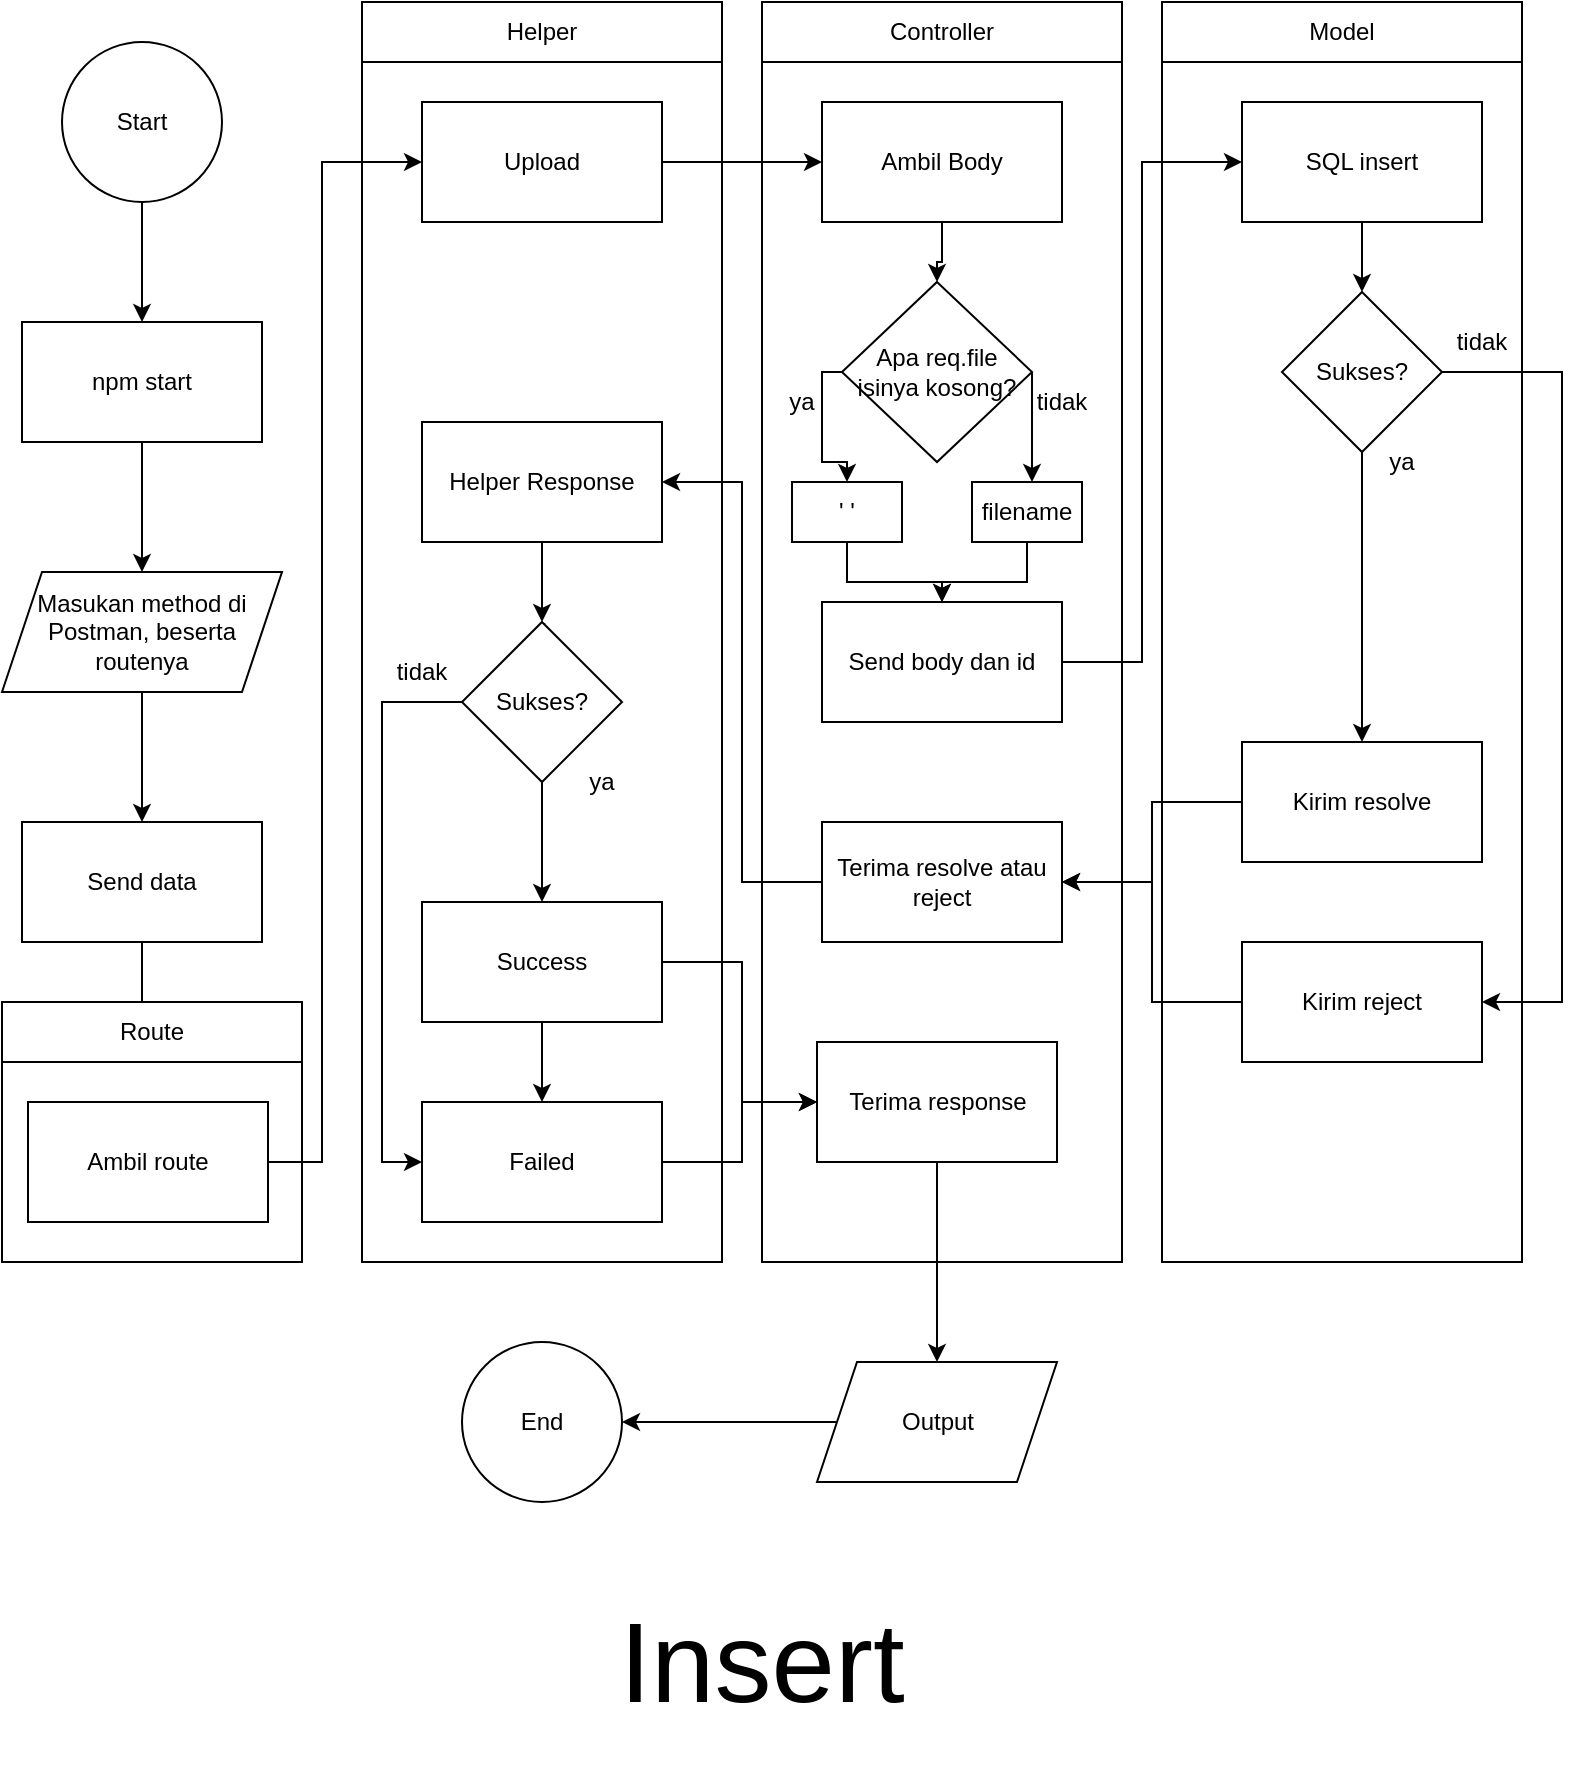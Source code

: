<mxfile version="13.6.6" type="device"><diagram id="Jxs-W-JBr85ipunquLno" name="Page-1"><mxGraphModel dx="1021" dy="612" grid="1" gridSize="10" guides="1" tooltips="1" connect="1" arrows="1" fold="1" page="1" pageScale="1" pageWidth="850" pageHeight="1100" math="0" shadow="0"><root><mxCell id="0"/><mxCell id="1" parent="0"/><mxCell id="md6hf6IiCUDfG6ckh8tm-20" value="" style="rounded=0;whiteSpace=wrap;html=1;" vertex="1" parent="1"><mxGeometry x="610" y="50" width="180" height="630" as="geometry"/></mxCell><mxCell id="md6hf6IiCUDfG6ckh8tm-13" value="" style="rounded=0;whiteSpace=wrap;html=1;" vertex="1" parent="1"><mxGeometry x="410" y="50" width="180" height="630" as="geometry"/></mxCell><mxCell id="md6hf6IiCUDfG6ckh8tm-12" value="/" style="rounded=0;whiteSpace=wrap;html=1;" vertex="1" parent="1"><mxGeometry x="210" y="50" width="180" height="630" as="geometry"/></mxCell><mxCell id="md6hf6IiCUDfG6ckh8tm-1" style="edgeStyle=orthogonalEdgeStyle;rounded=0;orthogonalLoop=1;jettySize=auto;html=1;" edge="1" parent="1" source="2wtBH3slsx-bwiM7d725-1" target="2wtBH3slsx-bwiM7d725-2"><mxGeometry relative="1" as="geometry"/></mxCell><mxCell id="2wtBH3slsx-bwiM7d725-1" value="Start" style="ellipse;whiteSpace=wrap;html=1;aspect=fixed;" parent="1" vertex="1"><mxGeometry x="60" y="70" width="80" height="80" as="geometry"/></mxCell><mxCell id="md6hf6IiCUDfG6ckh8tm-2" style="edgeStyle=orthogonalEdgeStyle;rounded=0;orthogonalLoop=1;jettySize=auto;html=1;" edge="1" parent="1" source="2wtBH3slsx-bwiM7d725-2" target="2wtBH3slsx-bwiM7d725-3"><mxGeometry relative="1" as="geometry"/></mxCell><mxCell id="2wtBH3slsx-bwiM7d725-2" value="npm start" style="rounded=0;whiteSpace=wrap;html=1;" parent="1" vertex="1"><mxGeometry x="40" y="210" width="120" height="60" as="geometry"/></mxCell><mxCell id="md6hf6IiCUDfG6ckh8tm-3" style="edgeStyle=orthogonalEdgeStyle;rounded=0;orthogonalLoop=1;jettySize=auto;html=1;" edge="1" parent="1" source="2wtBH3slsx-bwiM7d725-3" target="2wtBH3slsx-bwiM7d725-5"><mxGeometry relative="1" as="geometry"/></mxCell><mxCell id="2wtBH3slsx-bwiM7d725-3" value="Masukan method di Postman, beserta routenya" style="shape=parallelogram;perimeter=parallelogramPerimeter;whiteSpace=wrap;html=1;fixedSize=1;" parent="1" vertex="1"><mxGeometry x="30" y="335" width="140" height="60" as="geometry"/></mxCell><mxCell id="md6hf6IiCUDfG6ckh8tm-15" style="edgeStyle=orthogonalEdgeStyle;rounded=0;orthogonalLoop=1;jettySize=auto;html=1;entryX=0.5;entryY=0;entryDx=0;entryDy=0;" edge="1" parent="1" source="2wtBH3slsx-bwiM7d725-5" target="md6hf6IiCUDfG6ckh8tm-8"><mxGeometry relative="1" as="geometry"/></mxCell><mxCell id="2wtBH3slsx-bwiM7d725-5" value="Send data" style="rounded=0;whiteSpace=wrap;html=1;" parent="1" vertex="1"><mxGeometry x="40" y="460" width="120" height="60" as="geometry"/></mxCell><mxCell id="md6hf6IiCUDfG6ckh8tm-30" style="edgeStyle=orthogonalEdgeStyle;rounded=0;orthogonalLoop=1;jettySize=auto;html=1;entryX=0.5;entryY=0;entryDx=0;entryDy=0;exitX=0;exitY=0.5;exitDx=0;exitDy=0;" edge="1" parent="1" source="2wtBH3slsx-bwiM7d725-6" target="md6hf6IiCUDfG6ckh8tm-26"><mxGeometry relative="1" as="geometry"><Array as="points"><mxPoint x="440" y="235"/><mxPoint x="440" y="280"/><mxPoint x="453" y="280"/></Array></mxGeometry></mxCell><mxCell id="md6hf6IiCUDfG6ckh8tm-77" style="edgeStyle=orthogonalEdgeStyle;rounded=0;orthogonalLoop=1;jettySize=auto;html=1;exitX=1;exitY=0.5;exitDx=0;exitDy=0;" edge="1" parent="1" source="2wtBH3slsx-bwiM7d725-6" target="md6hf6IiCUDfG6ckh8tm-27"><mxGeometry relative="1" as="geometry"><Array as="points"><mxPoint x="545" y="300"/></Array></mxGeometry></mxCell><mxCell id="2wtBH3slsx-bwiM7d725-6" value="Apa req.file isinya kosong?" style="rhombus;whiteSpace=wrap;html=1;" parent="1" vertex="1"><mxGeometry x="450" y="190" width="95" height="90" as="geometry"/></mxCell><mxCell id="md6hf6IiCUDfG6ckh8tm-25" style="edgeStyle=orthogonalEdgeStyle;rounded=0;orthogonalLoop=1;jettySize=auto;html=1;" edge="1" parent="1" source="2wtBH3slsx-bwiM7d725-7" target="2wtBH3slsx-bwiM7d725-6"><mxGeometry relative="1" as="geometry"/></mxCell><mxCell id="2wtBH3slsx-bwiM7d725-7" value="Ambil Body" style="rounded=0;whiteSpace=wrap;html=1;" parent="1" vertex="1"><mxGeometry x="440" y="100" width="120" height="60" as="geometry"/></mxCell><mxCell id="md6hf6IiCUDfG6ckh8tm-43" style="edgeStyle=orthogonalEdgeStyle;rounded=0;orthogonalLoop=1;jettySize=auto;html=1;" edge="1" parent="1" source="2wtBH3slsx-bwiM7d725-8" target="md6hf6IiCUDfG6ckh8tm-39"><mxGeometry relative="1" as="geometry"/></mxCell><mxCell id="2wtBH3slsx-bwiM7d725-8" value="SQL insert" style="rounded=0;whiteSpace=wrap;html=1;" parent="1" vertex="1"><mxGeometry x="650" y="100" width="120" height="60" as="geometry"/></mxCell><mxCell id="md6hf6IiCUDfG6ckh8tm-14" value="" style="rounded=0;whiteSpace=wrap;html=1;" vertex="1" parent="1"><mxGeometry x="30" y="550" width="150" height="130" as="geometry"/></mxCell><mxCell id="md6hf6IiCUDfG6ckh8tm-18" style="edgeStyle=orthogonalEdgeStyle;rounded=0;orthogonalLoop=1;jettySize=auto;html=1;" edge="1" parent="1" source="md6hf6IiCUDfG6ckh8tm-8" target="md6hf6IiCUDfG6ckh8tm-17"><mxGeometry relative="1" as="geometry"><Array as="points"><mxPoint x="190" y="630"/><mxPoint x="190" y="130"/></Array></mxGeometry></mxCell><mxCell id="md6hf6IiCUDfG6ckh8tm-8" value="Ambil route" style="rounded=0;whiteSpace=wrap;html=1;" vertex="1" parent="1"><mxGeometry x="43" y="600" width="120" height="60" as="geometry"/></mxCell><mxCell id="md6hf6IiCUDfG6ckh8tm-19" style="edgeStyle=orthogonalEdgeStyle;rounded=0;orthogonalLoop=1;jettySize=auto;html=1;" edge="1" parent="1" source="md6hf6IiCUDfG6ckh8tm-17" target="2wtBH3slsx-bwiM7d725-7"><mxGeometry relative="1" as="geometry"/></mxCell><mxCell id="md6hf6IiCUDfG6ckh8tm-17" value="Upload" style="rounded=0;whiteSpace=wrap;html=1;" vertex="1" parent="1"><mxGeometry x="240" y="100" width="120" height="60" as="geometry"/></mxCell><mxCell id="md6hf6IiCUDfG6ckh8tm-21" value="Helper" style="rounded=0;whiteSpace=wrap;html=1;" vertex="1" parent="1"><mxGeometry x="210" y="50" width="180" height="30" as="geometry"/></mxCell><mxCell id="md6hf6IiCUDfG6ckh8tm-22" value="Controller" style="rounded=0;whiteSpace=wrap;html=1;" vertex="1" parent="1"><mxGeometry x="410" y="50" width="180" height="30" as="geometry"/></mxCell><mxCell id="md6hf6IiCUDfG6ckh8tm-23" value="Model" style="rounded=0;whiteSpace=wrap;html=1;" vertex="1" parent="1"><mxGeometry x="610" y="50" width="180" height="30" as="geometry"/></mxCell><mxCell id="md6hf6IiCUDfG6ckh8tm-24" value="Route" style="rounded=0;whiteSpace=wrap;html=1;" vertex="1" parent="1"><mxGeometry x="30" y="550" width="150" height="30" as="geometry"/></mxCell><mxCell id="md6hf6IiCUDfG6ckh8tm-37" style="edgeStyle=orthogonalEdgeStyle;rounded=0;orthogonalLoop=1;jettySize=auto;html=1;" edge="1" parent="1" source="md6hf6IiCUDfG6ckh8tm-26" target="md6hf6IiCUDfG6ckh8tm-34"><mxGeometry relative="1" as="geometry"/></mxCell><mxCell id="md6hf6IiCUDfG6ckh8tm-26" value="' '" style="rounded=0;whiteSpace=wrap;html=1;" vertex="1" parent="1"><mxGeometry x="425" y="290" width="55" height="30" as="geometry"/></mxCell><mxCell id="md6hf6IiCUDfG6ckh8tm-38" style="edgeStyle=orthogonalEdgeStyle;rounded=0;orthogonalLoop=1;jettySize=auto;html=1;" edge="1" parent="1" source="md6hf6IiCUDfG6ckh8tm-27" target="md6hf6IiCUDfG6ckh8tm-34"><mxGeometry relative="1" as="geometry"/></mxCell><mxCell id="md6hf6IiCUDfG6ckh8tm-27" value="filename" style="rounded=0;whiteSpace=wrap;html=1;" vertex="1" parent="1"><mxGeometry x="515" y="290" width="55" height="30" as="geometry"/></mxCell><mxCell id="md6hf6IiCUDfG6ckh8tm-31" value="tidak" style="text;html=1;strokeColor=none;fillColor=none;align=center;verticalAlign=middle;whiteSpace=wrap;rounded=0;" vertex="1" parent="1"><mxGeometry x="540" y="240" width="40" height="20" as="geometry"/></mxCell><mxCell id="md6hf6IiCUDfG6ckh8tm-33" value="ya" style="text;html=1;strokeColor=none;fillColor=none;align=center;verticalAlign=middle;whiteSpace=wrap;rounded=0;" vertex="1" parent="1"><mxGeometry x="410" y="240" width="40" height="20" as="geometry"/></mxCell><mxCell id="md6hf6IiCUDfG6ckh8tm-35" style="edgeStyle=orthogonalEdgeStyle;rounded=0;orthogonalLoop=1;jettySize=auto;html=1;entryX=0;entryY=0.5;entryDx=0;entryDy=0;" edge="1" parent="1" source="md6hf6IiCUDfG6ckh8tm-34" target="2wtBH3slsx-bwiM7d725-8"><mxGeometry relative="1" as="geometry"><Array as="points"><mxPoint x="600" y="380"/><mxPoint x="600" y="130"/></Array></mxGeometry></mxCell><mxCell id="md6hf6IiCUDfG6ckh8tm-34" value="Send body dan id" style="rounded=0;whiteSpace=wrap;html=1;" vertex="1" parent="1"><mxGeometry x="440" y="350" width="120" height="60" as="geometry"/></mxCell><mxCell id="md6hf6IiCUDfG6ckh8tm-44" style="edgeStyle=orthogonalEdgeStyle;rounded=0;orthogonalLoop=1;jettySize=auto;html=1;" edge="1" parent="1" source="md6hf6IiCUDfG6ckh8tm-39" target="md6hf6IiCUDfG6ckh8tm-41"><mxGeometry relative="1" as="geometry"/></mxCell><mxCell id="md6hf6IiCUDfG6ckh8tm-45" style="edgeStyle=orthogonalEdgeStyle;rounded=0;orthogonalLoop=1;jettySize=auto;html=1;" edge="1" parent="1" source="md6hf6IiCUDfG6ckh8tm-39" target="md6hf6IiCUDfG6ckh8tm-42"><mxGeometry relative="1" as="geometry"><Array as="points"><mxPoint x="810" y="235"/><mxPoint x="810" y="550"/></Array></mxGeometry></mxCell><mxCell id="md6hf6IiCUDfG6ckh8tm-39" value="Sukses?" style="rhombus;whiteSpace=wrap;html=1;" vertex="1" parent="1"><mxGeometry x="670" y="195" width="80" height="80" as="geometry"/></mxCell><mxCell id="md6hf6IiCUDfG6ckh8tm-49" style="edgeStyle=orthogonalEdgeStyle;rounded=0;orthogonalLoop=1;jettySize=auto;html=1;" edge="1" parent="1" source="md6hf6IiCUDfG6ckh8tm-41" target="md6hf6IiCUDfG6ckh8tm-48"><mxGeometry relative="1" as="geometry"/></mxCell><mxCell id="md6hf6IiCUDfG6ckh8tm-41" value="Kirim resolve" style="rounded=0;whiteSpace=wrap;html=1;" vertex="1" parent="1"><mxGeometry x="650" y="420" width="120" height="60" as="geometry"/></mxCell><mxCell id="md6hf6IiCUDfG6ckh8tm-50" style="edgeStyle=orthogonalEdgeStyle;rounded=0;orthogonalLoop=1;jettySize=auto;html=1;" edge="1" parent="1" source="md6hf6IiCUDfG6ckh8tm-42" target="md6hf6IiCUDfG6ckh8tm-48"><mxGeometry relative="1" as="geometry"/></mxCell><mxCell id="md6hf6IiCUDfG6ckh8tm-42" value="Kirim reject" style="rounded=0;whiteSpace=wrap;html=1;" vertex="1" parent="1"><mxGeometry x="650" y="520" width="120" height="60" as="geometry"/></mxCell><mxCell id="md6hf6IiCUDfG6ckh8tm-46" value="tidak" style="text;html=1;strokeColor=none;fillColor=none;align=center;verticalAlign=middle;whiteSpace=wrap;rounded=0;" vertex="1" parent="1"><mxGeometry x="750" y="210" width="40" height="20" as="geometry"/></mxCell><mxCell id="md6hf6IiCUDfG6ckh8tm-47" value="ya" style="text;html=1;strokeColor=none;fillColor=none;align=center;verticalAlign=middle;whiteSpace=wrap;rounded=0;" vertex="1" parent="1"><mxGeometry x="710" y="270" width="40" height="20" as="geometry"/></mxCell><mxCell id="md6hf6IiCUDfG6ckh8tm-52" style="edgeStyle=orthogonalEdgeStyle;rounded=0;orthogonalLoop=1;jettySize=auto;html=1;" edge="1" parent="1" source="md6hf6IiCUDfG6ckh8tm-48" target="md6hf6IiCUDfG6ckh8tm-51"><mxGeometry relative="1" as="geometry"><Array as="points"><mxPoint x="400" y="490"/><mxPoint x="400" y="290"/></Array></mxGeometry></mxCell><mxCell id="md6hf6IiCUDfG6ckh8tm-48" value="Terima resolve atau reject" style="rounded=0;whiteSpace=wrap;html=1;" vertex="1" parent="1"><mxGeometry x="440" y="460" width="120" height="60" as="geometry"/></mxCell><mxCell id="md6hf6IiCUDfG6ckh8tm-55" style="edgeStyle=orthogonalEdgeStyle;rounded=0;orthogonalLoop=1;jettySize=auto;html=1;" edge="1" parent="1" source="md6hf6IiCUDfG6ckh8tm-51" target="md6hf6IiCUDfG6ckh8tm-54"><mxGeometry relative="1" as="geometry"/></mxCell><mxCell id="md6hf6IiCUDfG6ckh8tm-51" value="Helper Response" style="rounded=0;whiteSpace=wrap;html=1;" vertex="1" parent="1"><mxGeometry x="240" y="260" width="120" height="60" as="geometry"/></mxCell><mxCell id="md6hf6IiCUDfG6ckh8tm-58" style="edgeStyle=orthogonalEdgeStyle;rounded=0;orthogonalLoop=1;jettySize=auto;html=1;" edge="1" parent="1" source="md6hf6IiCUDfG6ckh8tm-54" target="md6hf6IiCUDfG6ckh8tm-56"><mxGeometry relative="1" as="geometry"/></mxCell><mxCell id="md6hf6IiCUDfG6ckh8tm-61" style="edgeStyle=orthogonalEdgeStyle;rounded=0;orthogonalLoop=1;jettySize=auto;html=1;" edge="1" parent="1" source="md6hf6IiCUDfG6ckh8tm-54" target="md6hf6IiCUDfG6ckh8tm-57"><mxGeometry relative="1" as="geometry"><Array as="points"><mxPoint x="220" y="400"/><mxPoint x="220" y="630"/></Array></mxGeometry></mxCell><mxCell id="md6hf6IiCUDfG6ckh8tm-54" value="Sukses?" style="rhombus;whiteSpace=wrap;html=1;" vertex="1" parent="1"><mxGeometry x="260" y="360" width="80" height="80" as="geometry"/></mxCell><mxCell id="md6hf6IiCUDfG6ckh8tm-62" style="edgeStyle=orthogonalEdgeStyle;rounded=0;orthogonalLoop=1;jettySize=auto;html=1;" edge="1" parent="1" source="md6hf6IiCUDfG6ckh8tm-56" target="md6hf6IiCUDfG6ckh8tm-57"><mxGeometry relative="1" as="geometry"><Array as="points"/></mxGeometry></mxCell><mxCell id="md6hf6IiCUDfG6ckh8tm-67" style="edgeStyle=orthogonalEdgeStyle;rounded=0;orthogonalLoop=1;jettySize=auto;html=1;" edge="1" parent="1" source="md6hf6IiCUDfG6ckh8tm-56" target="md6hf6IiCUDfG6ckh8tm-66"><mxGeometry relative="1" as="geometry"><Array as="points"><mxPoint x="400" y="530"/><mxPoint x="400" y="600"/></Array></mxGeometry></mxCell><mxCell id="md6hf6IiCUDfG6ckh8tm-56" value="Success" style="rounded=0;whiteSpace=wrap;html=1;" vertex="1" parent="1"><mxGeometry x="240" y="500" width="120" height="60" as="geometry"/></mxCell><mxCell id="md6hf6IiCUDfG6ckh8tm-68" style="edgeStyle=orthogonalEdgeStyle;rounded=0;orthogonalLoop=1;jettySize=auto;html=1;" edge="1" parent="1" source="md6hf6IiCUDfG6ckh8tm-57" target="md6hf6IiCUDfG6ckh8tm-66"><mxGeometry relative="1" as="geometry"><Array as="points"><mxPoint x="400" y="630"/><mxPoint x="400" y="600"/></Array></mxGeometry></mxCell><mxCell id="md6hf6IiCUDfG6ckh8tm-57" value="Failed" style="rounded=0;whiteSpace=wrap;html=1;" vertex="1" parent="1"><mxGeometry x="240" y="600" width="120" height="60" as="geometry"/></mxCell><mxCell id="md6hf6IiCUDfG6ckh8tm-63" value="tidak" style="text;html=1;strokeColor=none;fillColor=none;align=center;verticalAlign=middle;whiteSpace=wrap;rounded=0;" vertex="1" parent="1"><mxGeometry x="220" y="375" width="40" height="20" as="geometry"/></mxCell><mxCell id="md6hf6IiCUDfG6ckh8tm-64" value="ya" style="text;html=1;strokeColor=none;fillColor=none;align=center;verticalAlign=middle;whiteSpace=wrap;rounded=0;" vertex="1" parent="1"><mxGeometry x="310" y="430" width="40" height="20" as="geometry"/></mxCell><mxCell id="md6hf6IiCUDfG6ckh8tm-71" style="edgeStyle=orthogonalEdgeStyle;rounded=0;orthogonalLoop=1;jettySize=auto;html=1;" edge="1" parent="1" source="md6hf6IiCUDfG6ckh8tm-66" target="md6hf6IiCUDfG6ckh8tm-70"><mxGeometry relative="1" as="geometry"/></mxCell><mxCell id="md6hf6IiCUDfG6ckh8tm-66" value="Terima response" style="rounded=0;whiteSpace=wrap;html=1;" vertex="1" parent="1"><mxGeometry x="437.5" y="570" width="120" height="60" as="geometry"/></mxCell><mxCell id="md6hf6IiCUDfG6ckh8tm-73" style="edgeStyle=orthogonalEdgeStyle;rounded=0;orthogonalLoop=1;jettySize=auto;html=1;entryX=1;entryY=0.5;entryDx=0;entryDy=0;" edge="1" parent="1" source="md6hf6IiCUDfG6ckh8tm-70" target="md6hf6IiCUDfG6ckh8tm-72"><mxGeometry relative="1" as="geometry"/></mxCell><mxCell id="md6hf6IiCUDfG6ckh8tm-70" value="Output" style="shape=parallelogram;perimeter=parallelogramPerimeter;whiteSpace=wrap;html=1;fixedSize=1;" vertex="1" parent="1"><mxGeometry x="437.5" y="730" width="120" height="60" as="geometry"/></mxCell><mxCell id="md6hf6IiCUDfG6ckh8tm-72" value="End" style="ellipse;whiteSpace=wrap;html=1;aspect=fixed;" vertex="1" parent="1"><mxGeometry x="260" y="720" width="80" height="80" as="geometry"/></mxCell><mxCell id="md6hf6IiCUDfG6ckh8tm-74" value="&lt;font style=&quot;font-size: 57px&quot;&gt;Insert&lt;/font&gt;" style="text;html=1;strokeColor=none;fillColor=none;align=center;verticalAlign=middle;whiteSpace=wrap;rounded=0;" vertex="1" parent="1"><mxGeometry x="30" y="820" width="760" height="120" as="geometry"/></mxCell></root></mxGraphModel></diagram></mxfile>